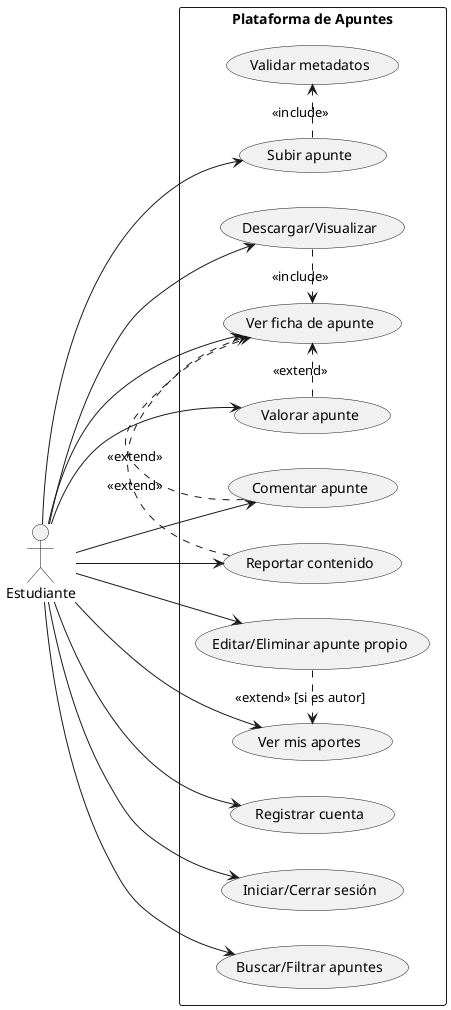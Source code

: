 @startuml
left to right direction
actor Estudiante


rectangle "Plataforma de Apuntes" {
usecase "Registrar cuenta" as UC_Register
usecase "Iniciar/Cerrar sesión" as UC_Login
usecase "Buscar/Filtrar apuntes" as UC_Buscar
usecase "Ver ficha de apunte" as UC_Ver
usecase "Descargar/Visualizar" as UC_Download
usecase "Subir apunte" as UC_Subir
usecase "Validar metadatos" as UC_Validar
usecase "Editar/Eliminar apunte propio" as UC_Editar
usecase "Valorar apunte" as UC_Valorar
usecase "Comentar apunte" as UC_Comentar
usecase "Reportar contenido" as UC_Reportar
usecase "Ver mis aportes" as UC_Mis
}


Estudiante --> UC_Register
Estudiante --> UC_Login
Estudiante --> UC_Buscar
Estudiante --> UC_Ver
Estudiante --> UC_Download
Estudiante --> UC_Subir
Estudiante --> UC_Editar
Estudiante --> UC_Valorar
Estudiante --> UC_Comentar
Estudiante --> UC_Reportar
Estudiante --> UC_Mis


' include: pasos comunes
UC_Subir .> UC_Validar : <<include>>
UC_Download .> UC_Ver : <<include>>


' extend: acciones opcionales desde la ficha
UC_Valorar .> UC_Ver : <<extend>>
UC_Comentar .> UC_Ver : <<extend>>
UC_Reportar .> UC_Ver : <<extend>>
UC_Editar .> UC_Mis : <<extend>> [si es autor]
@enduml